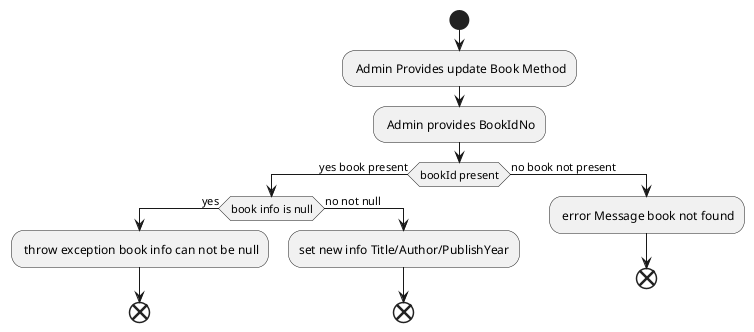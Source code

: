 @startuml
start
   : Admin Provides update Book Method;

   : Admin provides BookIdNo;

if (bookId present) then (yes book present)
    if (book info is null) then (yes)
      : throw exception book info can not be null;
      end;
     else (no not null)

      :set new info Title/Author/PublishYear;
      end;
      endif
else(no book not present)
    : error Message book not found;
    end;

@enduml


@startuml
Admin --> MainLibraryApp : provides update method
Admin --> MainLibraryApp : provides Book no to update info
MainLibraryApp -->BookService : updateBookInfo(bookNo)
BookService --> BookRepository : getBookList()
BookService <-- BookRepository : List<Book>
alt bookNo present in the list
BookService --> Admin : scan new Title of Book , Author of Book , Publishing Year of book
Admin -->  BookService : provides new book info
BookService --> BookService : updateBook(bookNo, bookTitle, bookAuthor, publishingYear)
alt bookInfo not null
BookService --> BookService : set new book info
BookService --> MainLibraryApp : print new book info
Admin <-- MainLibraryApp : info updated
else
BookService --> MainLibraryApp : throws Exception
MainLibraryApp <-- MainLibraryApp : catch exception
Admin <-- MainLibraryApp : Book info can not be null
end
else
MainLibraryApp <-- BookService : error msg
Admin <-- MainLibraryApp : Book No not present to update
end



@enduml
